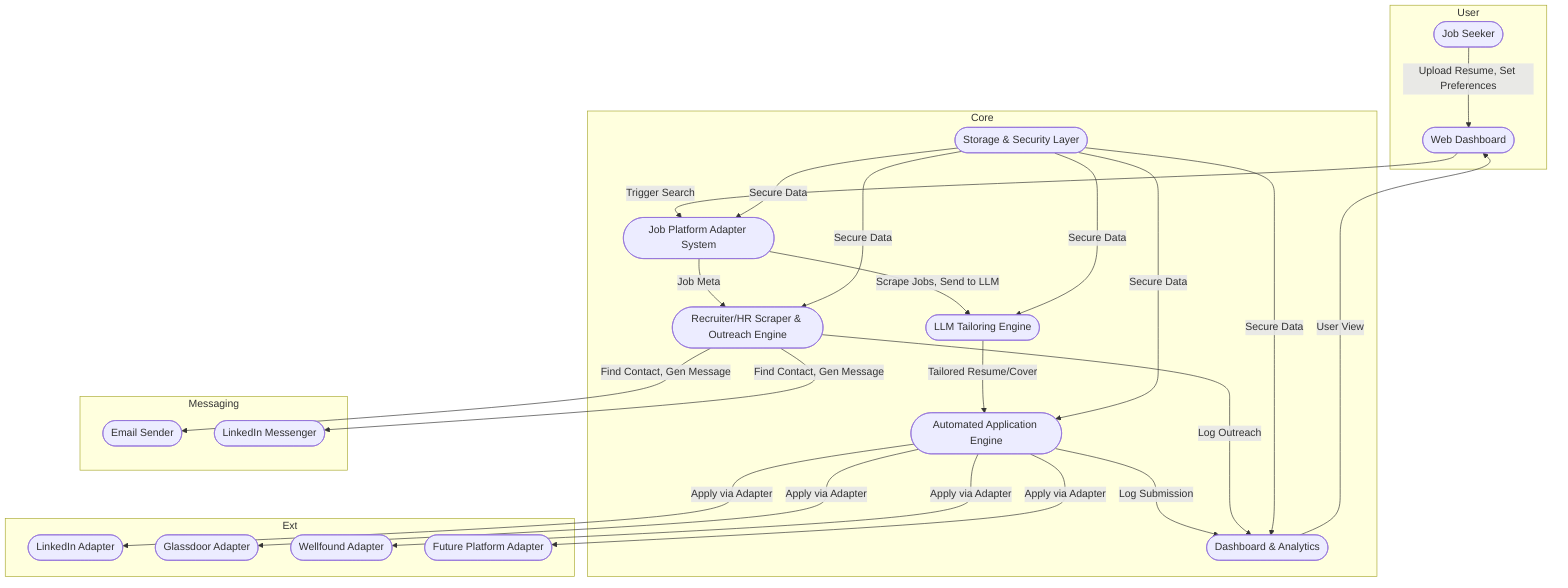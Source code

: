 flowchart TD
    subgraph User
      U1([Job Seeker])
      U2([Web Dashboard])
    end
    subgraph Core
      A1([Job Platform Adapter System])
      A2([LLM Tailoring Engine])
      A3([Automated Application Engine])
      A4([Recruiter/HR Scraper & Outreach Engine])
      A5([Dashboard & Analytics])
      A6([Storage & Security Layer])
    end
    subgraph Ext
      E1([LinkedIn Adapter])
      E2([Glassdoor Adapter])
      E3([Wellfound Adapter])
      E4([Future Platform Adapter])
    end
    subgraph Messaging
      M1([Email Sender])
      M2([LinkedIn Messenger])
    end

    U1-->|Upload Resume, Set Preferences|U2
    U2-->|Trigger Search|A1
    A1-->|Scrape Jobs, Send to LLM|A2
    A2-->|Tailored Resume/Cover|A3
    A3-->|Apply via Adapter|E1
    A3-->|Apply via Adapter|E2
    A3-->|Apply via Adapter|E3
    A3-->|Apply via Adapter|E4
    A1-->|Job Meta|A4
    A4-->|Find Contact, Gen Message|M1
    A4-->|Find Contact, Gen Message|M2
    A3-->|Log Submission|A5
    A4-->|Log Outreach|A5
    A5-->|User View|U2
    A6-->|Secure Data|A1
    A6-->|Secure Data|A2
    A6-->|Secure Data|A3
    A6-->|Secure Data|A4
    A6-->|Secure Data|A5